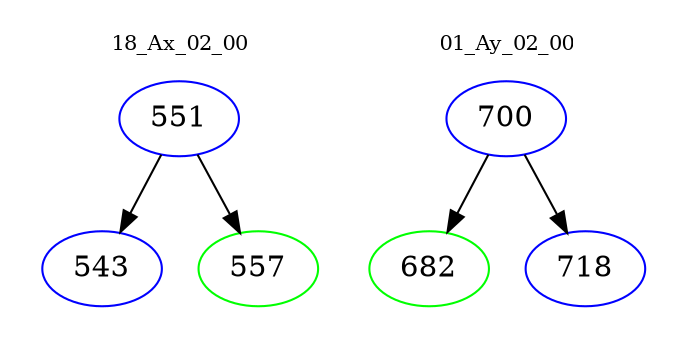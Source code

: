 digraph{
subgraph cluster_0 {
color = white
label = "18_Ax_02_00";
fontsize=10;
T0_551 [label="551", color="blue"]
T0_551 -> T0_543 [color="black"]
T0_543 [label="543", color="blue"]
T0_551 -> T0_557 [color="black"]
T0_557 [label="557", color="green"]
}
subgraph cluster_1 {
color = white
label = "01_Ay_02_00";
fontsize=10;
T1_700 [label="700", color="blue"]
T1_700 -> T1_682 [color="black"]
T1_682 [label="682", color="green"]
T1_700 -> T1_718 [color="black"]
T1_718 [label="718", color="blue"]
}
}
